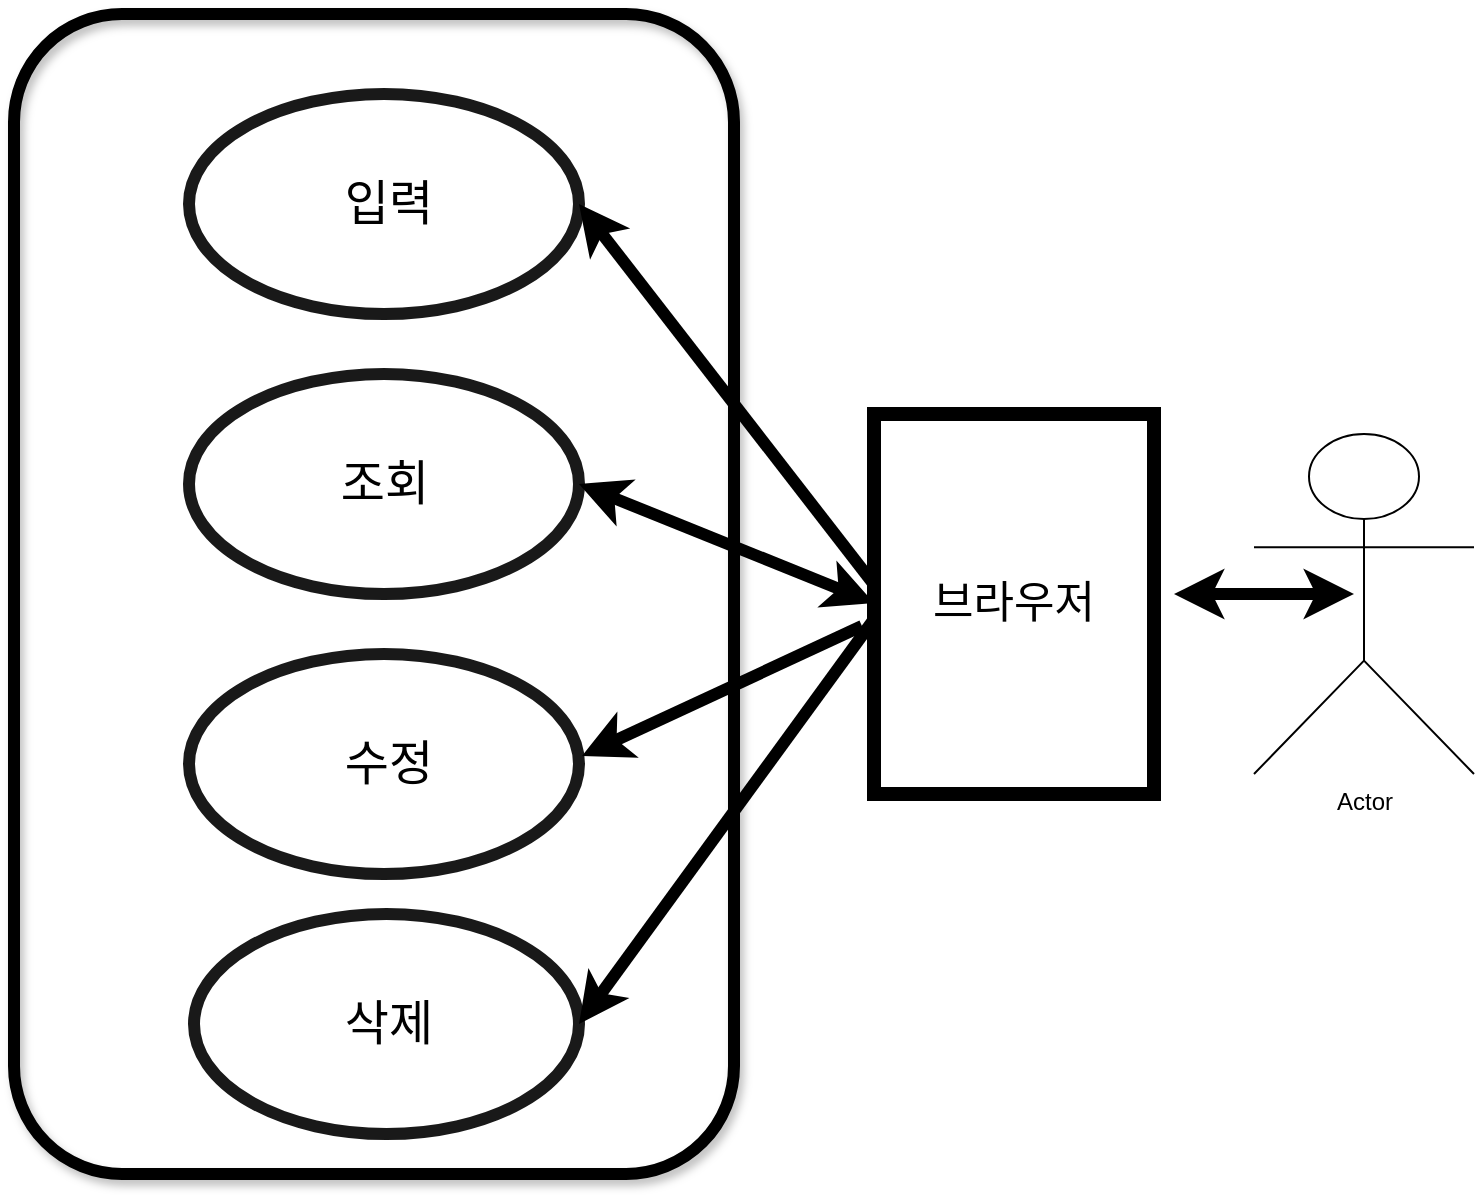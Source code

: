 <mxfile version="22.1.21" type="github">
  <diagram name="페이지-1" id="hwWPJGjMmPQbhfqjNfXL">
    <mxGraphModel dx="954" dy="615" grid="1" gridSize="10" guides="1" tooltips="1" connect="1" arrows="1" fold="1" page="1" pageScale="1" pageWidth="1100" pageHeight="850" math="0" shadow="0">
      <root>
        <mxCell id="0" />
        <mxCell id="1" parent="0" />
        <mxCell id="OJWQh5DI99vr6rUPevvX-3" value="" style="rounded=1;whiteSpace=wrap;html=1;fillColor=none;strokeWidth=6;shadow=1;" vertex="1" parent="1">
          <mxGeometry x="220" y="190" width="360" height="580" as="geometry" />
        </mxCell>
        <mxCell id="OJWQh5DI99vr6rUPevvX-1" value="" style="ellipse;whiteSpace=wrap;html=1;strokeWidth=6;opacity=90;fillColor=default;" vertex="1" parent="1">
          <mxGeometry x="307.5" y="230" width="195" height="110" as="geometry" />
        </mxCell>
        <mxCell id="OJWQh5DI99vr6rUPevvX-4" value="" style="ellipse;whiteSpace=wrap;html=1;strokeWidth=6;opacity=90;fillColor=default;" vertex="1" parent="1">
          <mxGeometry x="307.5" y="370" width="195" height="110" as="geometry" />
        </mxCell>
        <mxCell id="OJWQh5DI99vr6rUPevvX-5" value="" style="ellipse;whiteSpace=wrap;html=1;strokeWidth=6;opacity=90;fillColor=default;" vertex="1" parent="1">
          <mxGeometry x="307.5" y="510" width="195" height="110" as="geometry" />
        </mxCell>
        <mxCell id="OJWQh5DI99vr6rUPevvX-6" value="" style="ellipse;whiteSpace=wrap;html=1;strokeWidth=6;opacity=90;fillColor=default;" vertex="1" parent="1">
          <mxGeometry x="310" y="640" width="192.5" height="110" as="geometry" />
        </mxCell>
        <mxCell id="OJWQh5DI99vr6rUPevvX-8" value="입력" style="text;strokeColor=none;align=center;fillColor=none;html=1;verticalAlign=middle;whiteSpace=wrap;rounded=0;fontSize=24;" vertex="1" parent="1">
          <mxGeometry x="355" y="260" width="105" height="50" as="geometry" />
        </mxCell>
        <mxCell id="OJWQh5DI99vr6rUPevvX-9" value="조회" style="text;strokeColor=none;align=center;fillColor=none;html=1;verticalAlign=middle;whiteSpace=wrap;rounded=0;fontSize=24;" vertex="1" parent="1">
          <mxGeometry x="352.5" y="400" width="105" height="50" as="geometry" />
        </mxCell>
        <mxCell id="OJWQh5DI99vr6rUPevvX-10" value="수정" style="text;strokeColor=none;align=center;fillColor=none;html=1;verticalAlign=middle;whiteSpace=wrap;rounded=0;fontSize=24;" vertex="1" parent="1">
          <mxGeometry x="355" y="540" width="105" height="50" as="geometry" />
        </mxCell>
        <mxCell id="OJWQh5DI99vr6rUPevvX-11" value="삭제" style="text;strokeColor=none;align=center;fillColor=none;html=1;verticalAlign=middle;whiteSpace=wrap;rounded=0;fontSize=24;" vertex="1" parent="1">
          <mxGeometry x="355" y="670" width="105" height="50" as="geometry" />
        </mxCell>
        <mxCell id="OJWQh5DI99vr6rUPevvX-12" value="Actor" style="shape=umlActor;verticalLabelPosition=bottom;verticalAlign=top;html=1;outlineConnect=0;" vertex="1" parent="1">
          <mxGeometry x="840" y="400" width="110" height="170" as="geometry" />
        </mxCell>
        <mxCell id="OJWQh5DI99vr6rUPevvX-13" value="" style="rounded=0;whiteSpace=wrap;html=1;fillColor=none;strokeWidth=7;" vertex="1" parent="1">
          <mxGeometry x="650" y="390" width="140" height="190" as="geometry" />
        </mxCell>
        <mxCell id="OJWQh5DI99vr6rUPevvX-14" value="브라우저" style="text;strokeColor=none;align=center;fillColor=none;html=1;verticalAlign=middle;whiteSpace=wrap;rounded=0;fontSize=22;" vertex="1" parent="1">
          <mxGeometry x="675" y="460" width="90" height="50" as="geometry" />
        </mxCell>
        <mxCell id="OJWQh5DI99vr6rUPevvX-15" value="" style="endArrow=classic;startArrow=classic;html=1;rounded=0;strokeWidth=6;" edge="1" parent="1">
          <mxGeometry width="50" height="50" relative="1" as="geometry">
            <mxPoint x="800" y="480" as="sourcePoint" />
            <mxPoint x="890" y="480" as="targetPoint" />
          </mxGeometry>
        </mxCell>
        <mxCell id="OJWQh5DI99vr6rUPevvX-17" value="" style="endArrow=classic;html=1;rounded=0;strokeWidth=6;entryX=1;entryY=0.5;entryDx=0;entryDy=0;exitX=-0.007;exitY=0.442;exitDx=0;exitDy=0;exitPerimeter=0;" edge="1" parent="1" source="OJWQh5DI99vr6rUPevvX-13" target="OJWQh5DI99vr6rUPevvX-1">
          <mxGeometry width="50" height="50" relative="1" as="geometry">
            <mxPoint x="680" y="370" as="sourcePoint" />
            <mxPoint x="660" y="290" as="targetPoint" />
            <Array as="points" />
          </mxGeometry>
        </mxCell>
        <mxCell id="OJWQh5DI99vr6rUPevvX-18" value="" style="endArrow=classic;startArrow=classic;html=1;rounded=0;strokeWidth=6;exitX=1;exitY=0.5;exitDx=0;exitDy=0;" edge="1" parent="1" source="OJWQh5DI99vr6rUPevvX-4">
          <mxGeometry width="50" height="50" relative="1" as="geometry">
            <mxPoint x="560" y="484.5" as="sourcePoint" />
            <mxPoint x="650" y="484.5" as="targetPoint" />
          </mxGeometry>
        </mxCell>
        <mxCell id="OJWQh5DI99vr6rUPevvX-19" value="" style="endArrow=classic;html=1;rounded=0;strokeWidth=6;entryX=1;entryY=0.5;entryDx=0;entryDy=0;exitX=-0.043;exitY=0.558;exitDx=0;exitDy=0;exitPerimeter=0;" edge="1" parent="1" source="OJWQh5DI99vr6rUPevvX-13">
          <mxGeometry width="50" height="50" relative="1" as="geometry">
            <mxPoint x="650" y="750" as="sourcePoint" />
            <mxPoint x="504" y="561" as="targetPoint" />
            <Array as="points" />
          </mxGeometry>
        </mxCell>
        <mxCell id="OJWQh5DI99vr6rUPevvX-20" value="" style="endArrow=classic;html=1;rounded=0;strokeWidth=6;exitX=-0.007;exitY=0.547;exitDx=0;exitDy=0;exitPerimeter=0;entryX=1;entryY=0.5;entryDx=0;entryDy=0;" edge="1" parent="1" source="OJWQh5DI99vr6rUPevvX-13" target="OJWQh5DI99vr6rUPevvX-6">
          <mxGeometry width="50" height="50" relative="1" as="geometry">
            <mxPoint x="654" y="506" as="sourcePoint" />
            <mxPoint x="514" y="571" as="targetPoint" />
            <Array as="points" />
          </mxGeometry>
        </mxCell>
      </root>
    </mxGraphModel>
  </diagram>
</mxfile>

